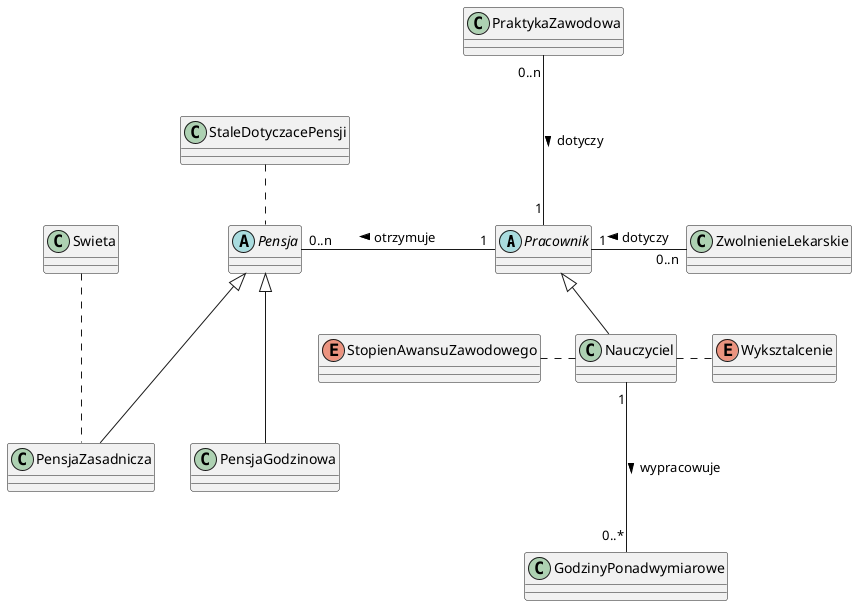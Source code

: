 @startuml

abstract class Pracownik{

}
class Nauczyciel extends Pracownik{
}

abstract class Pensja{}

enum StopienAwansuZawodowego {}
enum Wyksztalcenie {}

class ZwolnienieLekarskie{}

class PraktykaZawodowa{}

class PensjaZasadnicza {}

class PensjaGodzinowa {}

class Swieta{}

Pracownik  "1" -left-- "0..n" Pensja : > otrzymuje

Pracownik "1" -up-- "0..n" PraktykaZawodowa : < dotyczy

Pracownik "1" -right-- "0..n" ZwolnienieLekarskie : < dotyczy

PensjaZasadnicza -up--|> Pensja
PensjaGodzinowa -up--|> Pensja

Swieta -down.. PensjaZasadnicza

StaleDotyczacePensji .. Pensja

StopienAwansuZawodowego -right.. Nauczyciel

Wyksztalcenie -left.. Nauczyciel

Nauczyciel "1" --- "0..*" GodzinyPonadwymiarowe : > wypracowuje

@enduml